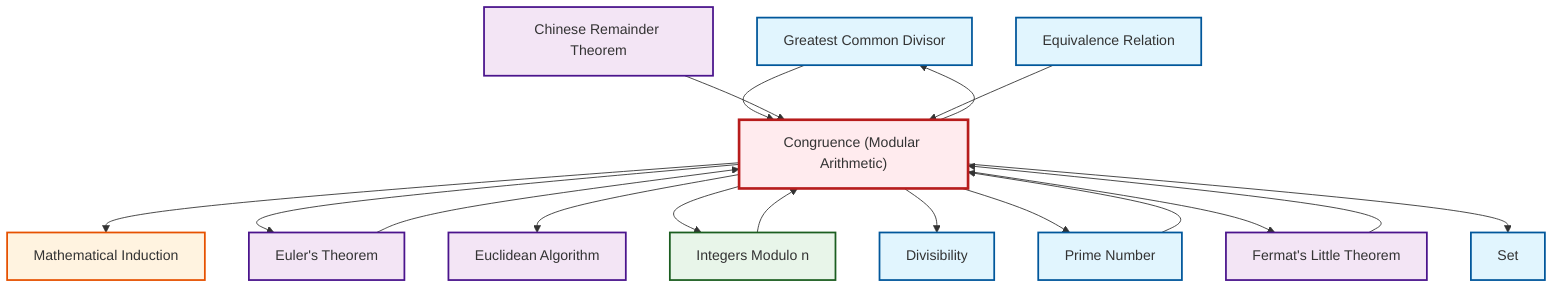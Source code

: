 graph TD
    classDef definition fill:#e1f5fe,stroke:#01579b,stroke-width:2px
    classDef theorem fill:#f3e5f5,stroke:#4a148c,stroke-width:2px
    classDef axiom fill:#fff3e0,stroke:#e65100,stroke-width:2px
    classDef example fill:#e8f5e9,stroke:#1b5e20,stroke-width:2px
    classDef current fill:#ffebee,stroke:#b71c1c,stroke-width:3px
    def-gcd["Greatest Common Divisor"]:::definition
    thm-euclidean-algorithm["Euclidean Algorithm"]:::theorem
    thm-euler["Euler's Theorem"]:::theorem
    def-divisibility["Divisibility"]:::definition
    thm-fermat-little["Fermat's Little Theorem"]:::theorem
    def-equivalence-relation["Equivalence Relation"]:::definition
    ax-induction["Mathematical Induction"]:::axiom
    ex-quotient-integers-mod-n["Integers Modulo n"]:::example
    def-congruence["Congruence (Modular Arithmetic)"]:::definition
    def-prime["Prime Number"]:::definition
    thm-chinese-remainder["Chinese Remainder Theorem"]:::theorem
    def-set["Set"]:::definition
    def-congruence --> ax-induction
    thm-euler --> def-congruence
    def-gcd --> def-congruence
    def-prime --> def-congruence
    def-congruence --> thm-euler
    def-congruence --> thm-euclidean-algorithm
    def-congruence --> ex-quotient-integers-mod-n
    def-congruence --> def-divisibility
    def-congruence --> def-gcd
    def-congruence --> def-prime
    def-congruence --> thm-fermat-little
    ex-quotient-integers-mod-n --> def-congruence
    thm-fermat-little --> def-congruence
    thm-chinese-remainder --> def-congruence
    def-congruence --> def-set
    def-equivalence-relation --> def-congruence
    class def-congruence current
